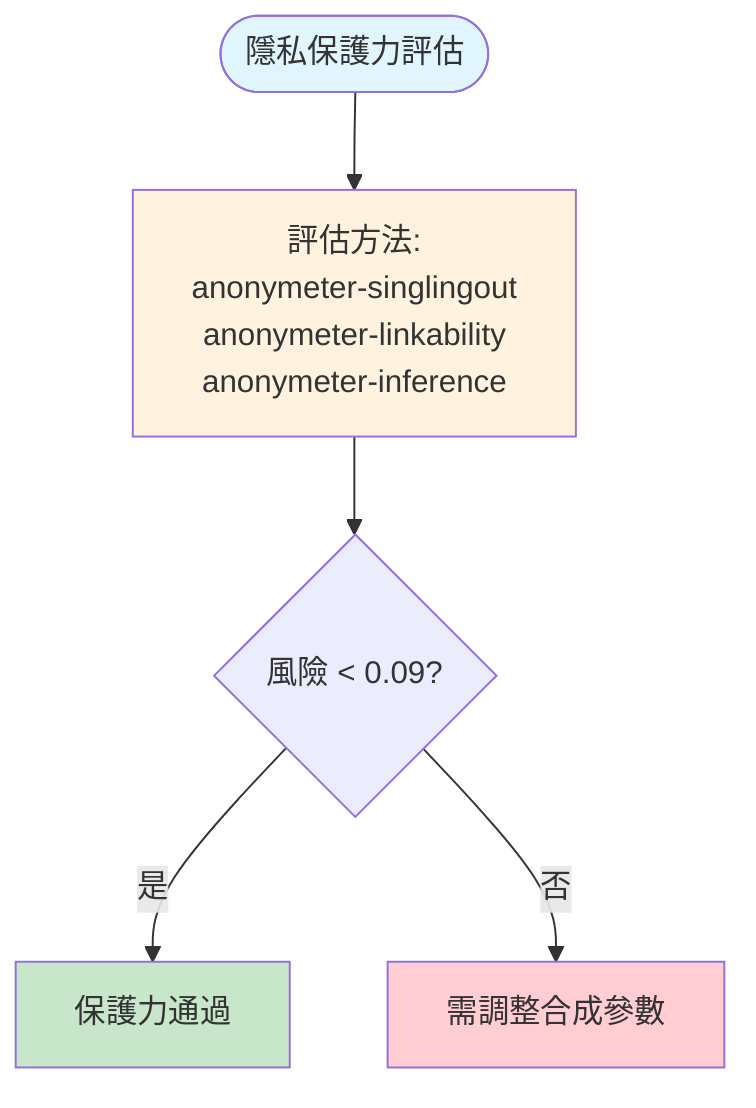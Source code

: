 flowchart TD
    Start([隱私保護力評估])
    Method[評估方法:<br/>anonymeter-singlingout<br/>anonymeter-linkability<br/>anonymeter-inference]
    Check{風險 < 0.09?}
    Pass[保護力通過]
    Fail[需調整合成參數]

    Start --> Method
    Method --> Check
    Check -->|是| Pass
    Check -->|否| Fail

    style Start fill:#e1f5fe
    style Pass fill:#c8e6c9
    style Fail fill:#ffcdd2
    style Method fill:#fff3e0